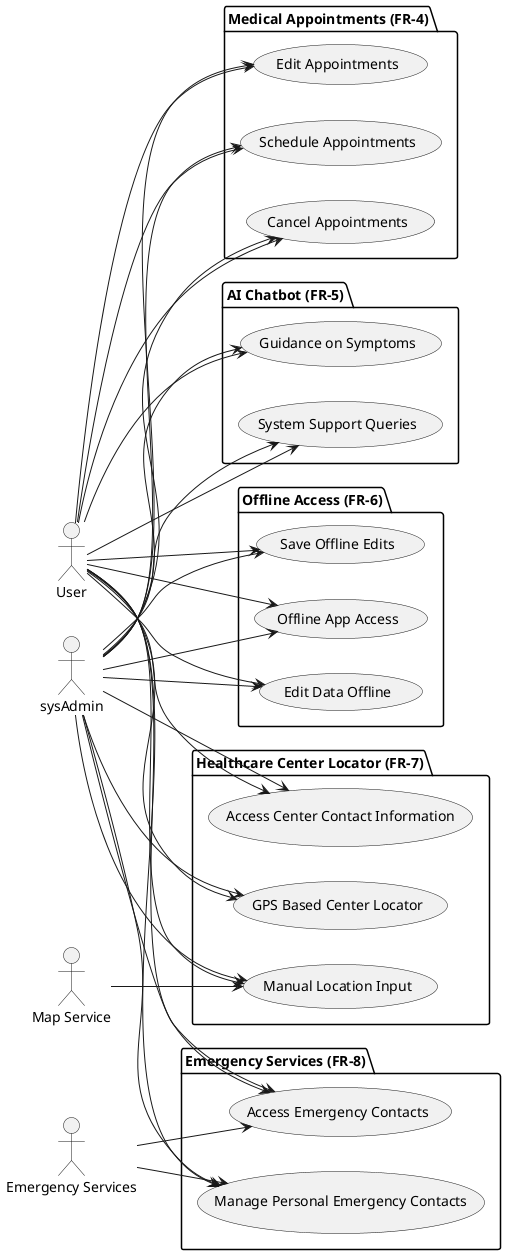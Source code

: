 @startuml
left to right direction
actor "User" as user

actor "Emergency Services" as emergencyServices

actor "Map Service" as mapServices


package "Medical Appointments (FR-4)" {
    usecase "Schedule Appointments" as UC14
    usecase "Cancel Appointments" as UC15
    usecase "Edit Appointments" as UC16
}

package "AI Chatbot (FR-5)" {
    usecase "Guidance on Symptoms" as UC17
    usecase "System Support Queries" as UC18
}

package "Offline Access (FR-6)" {
    usecase "Offline App Access" as UC19
    usecase "Edit Data Offline" as UC20
    usecase "Save Offline Edits" as UC21
}

package "Healthcare Center Locator (FR-7)" {
    usecase "GPS Based Center Locator" as UC22
    usecase "Manual Location Input" as UC23
    usecase "Access Center Contact Information" as UC24
}

package "Emergency Services (FR-8)" {
    usecase "Access Emergency Contacts" as UC25
    usecase "Manage Personal Emergency Contacts" as UC26
}


user --> UC14
user --> UC15
user --> UC16
user --> UC17
user --> UC18
user --> UC19
user --> UC20
user --> UC21
user --> UC22
user --> UC23
user --> UC24
user --> UC25
user --> UC26

sysAdmin --> UC14
sysAdmin --> UC15
sysAdmin --> UC16
sysAdmin --> UC17
sysAdmin --> UC18
sysAdmin --> UC19
sysAdmin --> UC20
sysAdmin --> UC21
sysAdmin --> UC22
sysAdmin --> UC23
sysAdmin --> UC24
sysAdmin --> UC25
sysAdmin --> UC26

emergencyServices --> UC25
emergencyServices --> UC26

mapServices --> UC23

@enduml